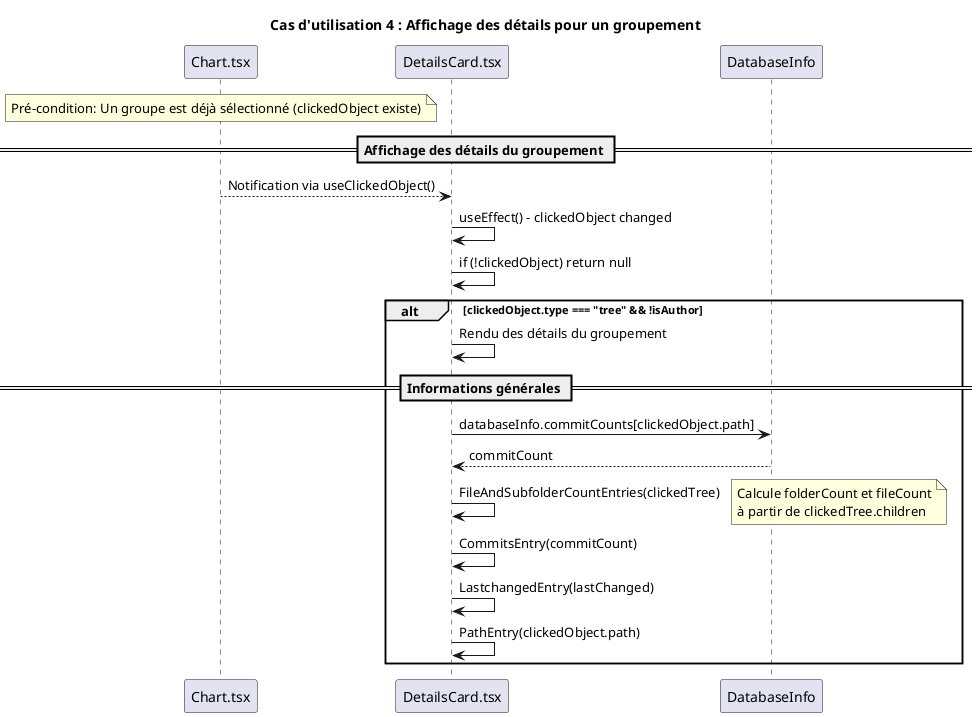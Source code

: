 @startuml
title Cas d'utilisation 4 : Affichage des détails pour un groupement

participant "Chart.tsx" as C
participant "DetailsCard.tsx" as DC
participant "DatabaseInfo" as DB

note over C: Pré-condition: Un groupe est déjà sélectionné (clickedObject existe)

== Affichage des détails du groupement ==
C --> DC: Notification via useClickedObject()
DC -> DC: useEffect() - clickedObject changed
DC -> DC: if (!clickedObject) return null

alt clickedObject.type === "tree" && !isAuthor
    DC -> DC: Rendu des détails du groupement
    
    == Informations générales ==
    DC -> DB: databaseInfo.commitCounts[clickedObject.path]
    DB --> DC: commitCount
    
    DC -> DC: FileAndSubfolderCountEntries(clickedTree)
    note right: Calcule folderCount et fileCount\nà partir de clickedTree.children
    
    DC -> DC: CommitsEntry(commitCount)
    DC -> DC: LastchangedEntry(lastChanged)
    DC -> DC: PathEntry(clickedObject.path)
end

@enduml